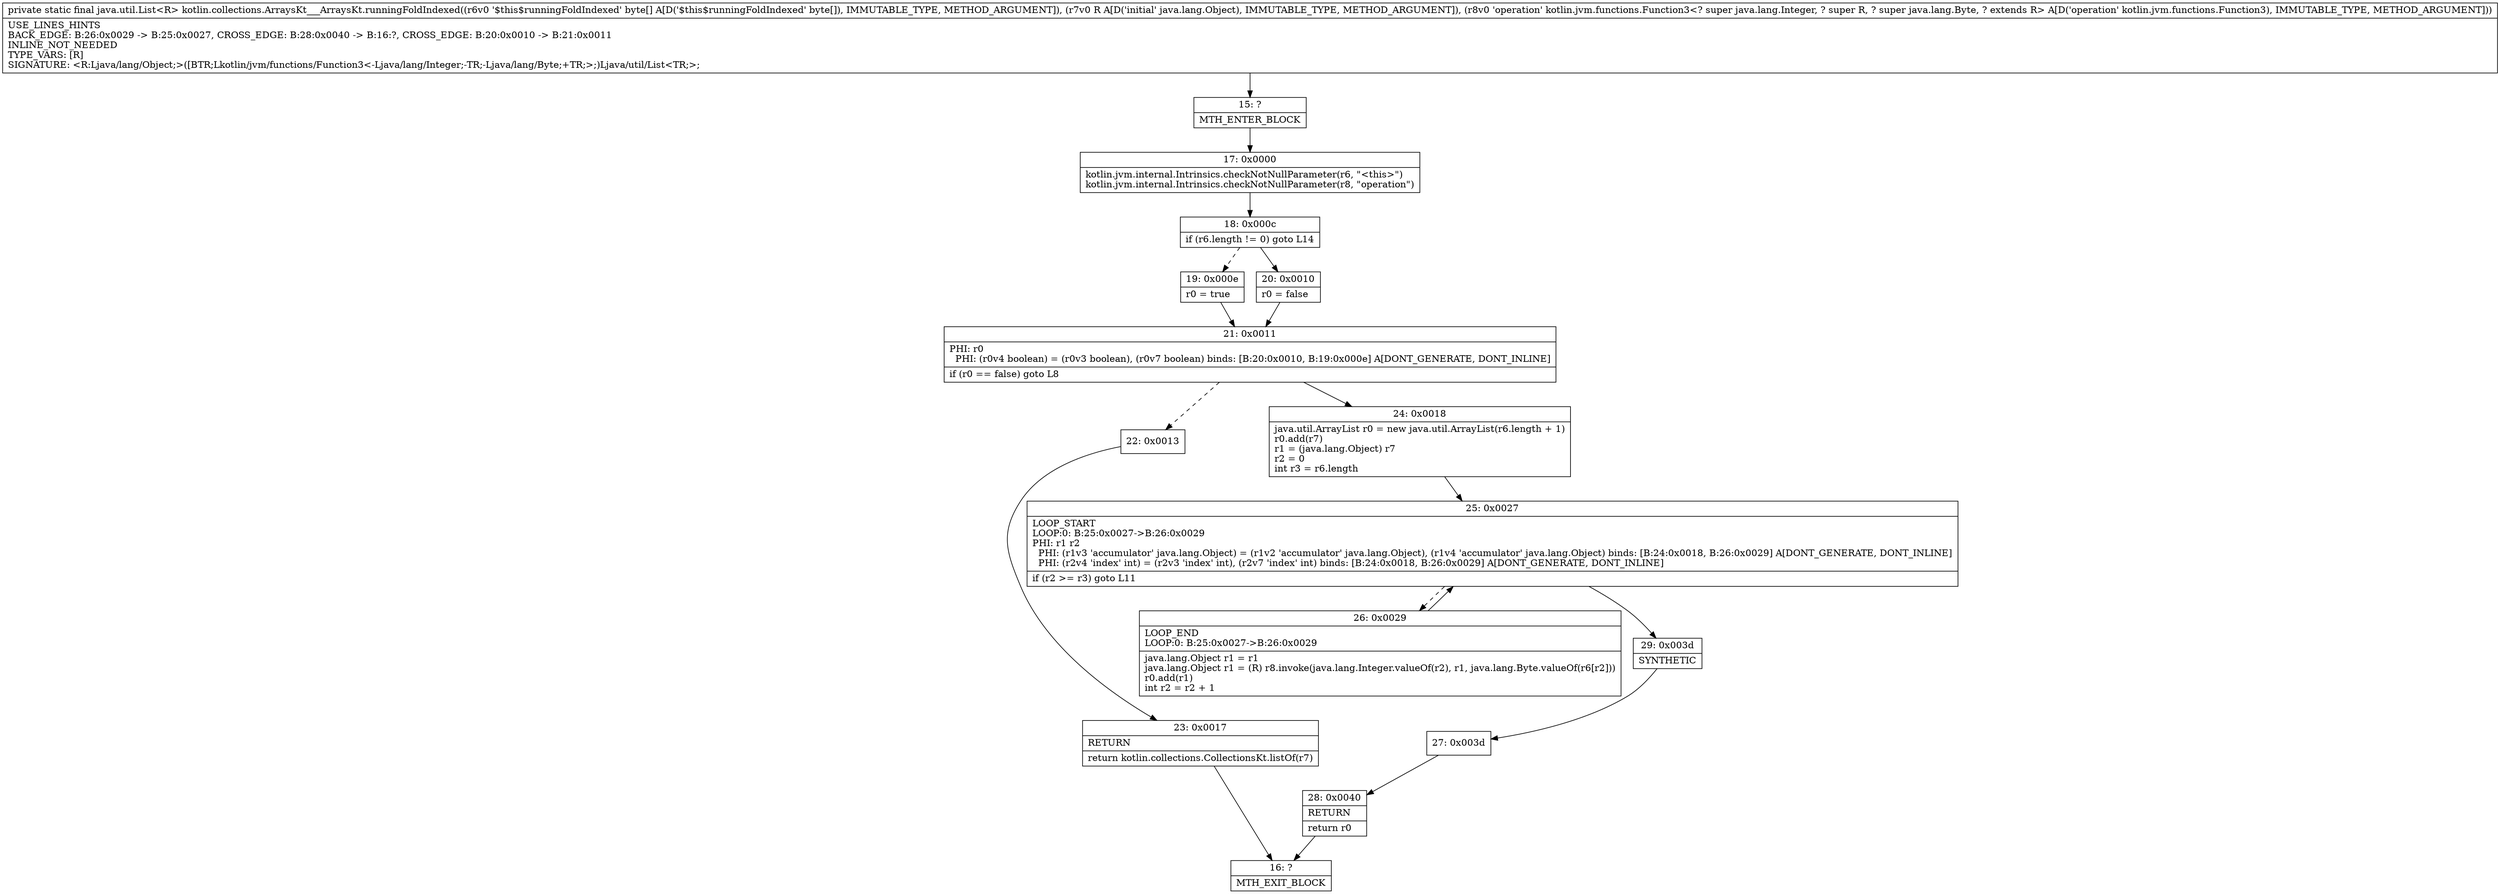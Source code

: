 digraph "CFG forkotlin.collections.ArraysKt___ArraysKt.runningFoldIndexed([BLjava\/lang\/Object;Lkotlin\/jvm\/functions\/Function3;)Ljava\/util\/List;" {
Node_15 [shape=record,label="{15\:\ ?|MTH_ENTER_BLOCK\l}"];
Node_17 [shape=record,label="{17\:\ 0x0000|kotlin.jvm.internal.Intrinsics.checkNotNullParameter(r6, \"\<this\>\")\lkotlin.jvm.internal.Intrinsics.checkNotNullParameter(r8, \"operation\")\l}"];
Node_18 [shape=record,label="{18\:\ 0x000c|if (r6.length != 0) goto L14\l}"];
Node_19 [shape=record,label="{19\:\ 0x000e|r0 = true\l}"];
Node_21 [shape=record,label="{21\:\ 0x0011|PHI: r0 \l  PHI: (r0v4 boolean) = (r0v3 boolean), (r0v7 boolean) binds: [B:20:0x0010, B:19:0x000e] A[DONT_GENERATE, DONT_INLINE]\l|if (r0 == false) goto L8\l}"];
Node_22 [shape=record,label="{22\:\ 0x0013}"];
Node_23 [shape=record,label="{23\:\ 0x0017|RETURN\l|return kotlin.collections.CollectionsKt.listOf(r7)\l}"];
Node_16 [shape=record,label="{16\:\ ?|MTH_EXIT_BLOCK\l}"];
Node_24 [shape=record,label="{24\:\ 0x0018|java.util.ArrayList r0 = new java.util.ArrayList(r6.length + 1)\lr0.add(r7)\lr1 = (java.lang.Object) r7\lr2 = 0\lint r3 = r6.length\l}"];
Node_25 [shape=record,label="{25\:\ 0x0027|LOOP_START\lLOOP:0: B:25:0x0027\-\>B:26:0x0029\lPHI: r1 r2 \l  PHI: (r1v3 'accumulator' java.lang.Object) = (r1v2 'accumulator' java.lang.Object), (r1v4 'accumulator' java.lang.Object) binds: [B:24:0x0018, B:26:0x0029] A[DONT_GENERATE, DONT_INLINE]\l  PHI: (r2v4 'index' int) = (r2v3 'index' int), (r2v7 'index' int) binds: [B:24:0x0018, B:26:0x0029] A[DONT_GENERATE, DONT_INLINE]\l|if (r2 \>= r3) goto L11\l}"];
Node_26 [shape=record,label="{26\:\ 0x0029|LOOP_END\lLOOP:0: B:25:0x0027\-\>B:26:0x0029\l|java.lang.Object r1 = r1\ljava.lang.Object r1 = (R) r8.invoke(java.lang.Integer.valueOf(r2), r1, java.lang.Byte.valueOf(r6[r2]))\lr0.add(r1)\lint r2 = r2 + 1\l}"];
Node_29 [shape=record,label="{29\:\ 0x003d|SYNTHETIC\l}"];
Node_27 [shape=record,label="{27\:\ 0x003d}"];
Node_28 [shape=record,label="{28\:\ 0x0040|RETURN\l|return r0\l}"];
Node_20 [shape=record,label="{20\:\ 0x0010|r0 = false\l}"];
MethodNode[shape=record,label="{private static final java.util.List\<R\> kotlin.collections.ArraysKt___ArraysKt.runningFoldIndexed((r6v0 '$this$runningFoldIndexed' byte[] A[D('$this$runningFoldIndexed' byte[]), IMMUTABLE_TYPE, METHOD_ARGUMENT]), (r7v0 R A[D('initial' java.lang.Object), IMMUTABLE_TYPE, METHOD_ARGUMENT]), (r8v0 'operation' kotlin.jvm.functions.Function3\<? super java.lang.Integer, ? super R, ? super java.lang.Byte, ? extends R\> A[D('operation' kotlin.jvm.functions.Function3), IMMUTABLE_TYPE, METHOD_ARGUMENT]))  | USE_LINES_HINTS\lBACK_EDGE: B:26:0x0029 \-\> B:25:0x0027, CROSS_EDGE: B:28:0x0040 \-\> B:16:?, CROSS_EDGE: B:20:0x0010 \-\> B:21:0x0011\lINLINE_NOT_NEEDED\lTYPE_VARS: [R]\lSIGNATURE: \<R:Ljava\/lang\/Object;\>([BTR;Lkotlin\/jvm\/functions\/Function3\<\-Ljava\/lang\/Integer;\-TR;\-Ljava\/lang\/Byte;+TR;\>;)Ljava\/util\/List\<TR;\>;\l}"];
MethodNode -> Node_15;Node_15 -> Node_17;
Node_17 -> Node_18;
Node_18 -> Node_19[style=dashed];
Node_18 -> Node_20;
Node_19 -> Node_21;
Node_21 -> Node_22[style=dashed];
Node_21 -> Node_24;
Node_22 -> Node_23;
Node_23 -> Node_16;
Node_24 -> Node_25;
Node_25 -> Node_26[style=dashed];
Node_25 -> Node_29;
Node_26 -> Node_25;
Node_29 -> Node_27;
Node_27 -> Node_28;
Node_28 -> Node_16;
Node_20 -> Node_21;
}

